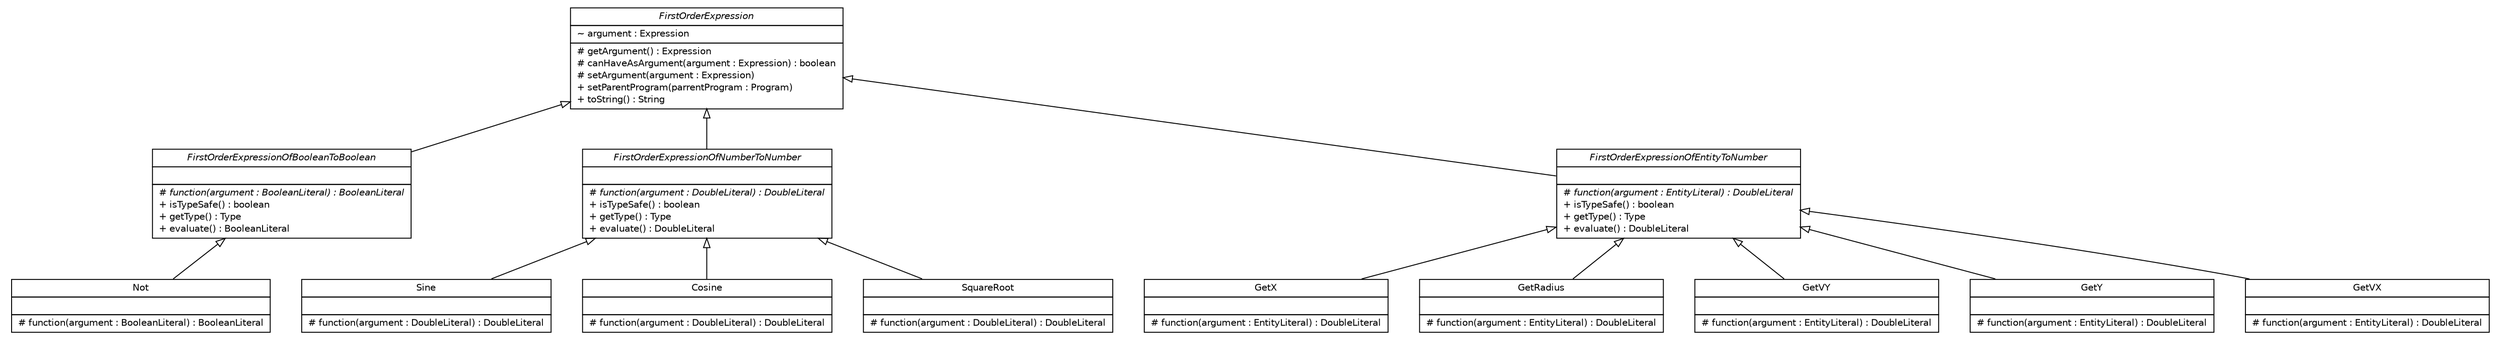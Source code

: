 #!/usr/local/bin/dot
#
# Class diagram 
# Generated by UMLGraph version R5_6 (http://www.umlgraph.org/)
#

digraph G {
	edge [fontname="Helvetica",fontsize=10,labelfontname="Helvetica",labelfontsize=10];
	node [fontname="Helvetica",fontsize=10,shape=plaintext];
	nodesep=0.25;
	ranksep=0.5;
	// model.programs.parsing.language.expression.first_order.GetX
	c1187 [label=<<table title="model.programs.parsing.language.expression.first_order.GetX" border="0" cellborder="1" cellspacing="0" cellpadding="2" port="p" href="./GetX.html">
		<tr><td><table border="0" cellspacing="0" cellpadding="1">
<tr><td align="center" balign="center"> GetX </td></tr>
		</table></td></tr>
		<tr><td><table border="0" cellspacing="0" cellpadding="1">
<tr><td align="left" balign="left">  </td></tr>
		</table></td></tr>
		<tr><td><table border="0" cellspacing="0" cellpadding="1">
<tr><td align="left" balign="left"> # function(argument : EntityLiteral) : DoubleLiteral </td></tr>
		</table></td></tr>
		</table>>, URL="./GetX.html", fontname="Helvetica", fontcolor="black", fontsize=10.0];
	// model.programs.parsing.language.expression.first_order.Sine
	c1188 [label=<<table title="model.programs.parsing.language.expression.first_order.Sine" border="0" cellborder="1" cellspacing="0" cellpadding="2" port="p" href="./Sine.html">
		<tr><td><table border="0" cellspacing="0" cellpadding="1">
<tr><td align="center" balign="center"> Sine </td></tr>
		</table></td></tr>
		<tr><td><table border="0" cellspacing="0" cellpadding="1">
<tr><td align="left" balign="left">  </td></tr>
		</table></td></tr>
		<tr><td><table border="0" cellspacing="0" cellpadding="1">
<tr><td align="left" balign="left"> # function(argument : DoubleLiteral) : DoubleLiteral </td></tr>
		</table></td></tr>
		</table>>, URL="./Sine.html", fontname="Helvetica", fontcolor="black", fontsize=10.0];
	// model.programs.parsing.language.expression.first_order.FirstOrderExpressionOfBooleanToBoolean
	c1189 [label=<<table title="model.programs.parsing.language.expression.first_order.FirstOrderExpressionOfBooleanToBoolean" border="0" cellborder="1" cellspacing="0" cellpadding="2" port="p" href="./FirstOrderExpressionOfBooleanToBoolean.html">
		<tr><td><table border="0" cellspacing="0" cellpadding="1">
<tr><td align="center" balign="center"><font face="Helvetica-Oblique"> FirstOrderExpressionOfBooleanToBoolean </font></td></tr>
		</table></td></tr>
		<tr><td><table border="0" cellspacing="0" cellpadding="1">
<tr><td align="left" balign="left">  </td></tr>
		</table></td></tr>
		<tr><td><table border="0" cellspacing="0" cellpadding="1">
<tr><td align="left" balign="left"><font face="Helvetica-Oblique" point-size="10.0"> # function(argument : BooleanLiteral) : BooleanLiteral </font></td></tr>
<tr><td align="left" balign="left"> + isTypeSafe() : boolean </td></tr>
<tr><td align="left" balign="left"> + getType() : Type </td></tr>
<tr><td align="left" balign="left"> + evaluate() : BooleanLiteral </td></tr>
		</table></td></tr>
		</table>>, URL="./FirstOrderExpressionOfBooleanToBoolean.html", fontname="Helvetica", fontcolor="black", fontsize=10.0];
	// model.programs.parsing.language.expression.first_order.GetRadius
	c1190 [label=<<table title="model.programs.parsing.language.expression.first_order.GetRadius" border="0" cellborder="1" cellspacing="0" cellpadding="2" port="p" href="./GetRadius.html">
		<tr><td><table border="0" cellspacing="0" cellpadding="1">
<tr><td align="center" balign="center"> GetRadius </td></tr>
		</table></td></tr>
		<tr><td><table border="0" cellspacing="0" cellpadding="1">
<tr><td align="left" balign="left">  </td></tr>
		</table></td></tr>
		<tr><td><table border="0" cellspacing="0" cellpadding="1">
<tr><td align="left" balign="left"> # function(argument : EntityLiteral) : DoubleLiteral </td></tr>
		</table></td></tr>
		</table>>, URL="./GetRadius.html", fontname="Helvetica", fontcolor="black", fontsize=10.0];
	// model.programs.parsing.language.expression.first_order.GetVY
	c1191 [label=<<table title="model.programs.parsing.language.expression.first_order.GetVY" border="0" cellborder="1" cellspacing="0" cellpadding="2" port="p" href="./GetVY.html">
		<tr><td><table border="0" cellspacing="0" cellpadding="1">
<tr><td align="center" balign="center"> GetVY </td></tr>
		</table></td></tr>
		<tr><td><table border="0" cellspacing="0" cellpadding="1">
<tr><td align="left" balign="left">  </td></tr>
		</table></td></tr>
		<tr><td><table border="0" cellspacing="0" cellpadding="1">
<tr><td align="left" balign="left"> # function(argument : EntityLiteral) : DoubleLiteral </td></tr>
		</table></td></tr>
		</table>>, URL="./GetVY.html", fontname="Helvetica", fontcolor="black", fontsize=10.0];
	// model.programs.parsing.language.expression.first_order.Cosine
	c1192 [label=<<table title="model.programs.parsing.language.expression.first_order.Cosine" border="0" cellborder="1" cellspacing="0" cellpadding="2" port="p" href="./Cosine.html">
		<tr><td><table border="0" cellspacing="0" cellpadding="1">
<tr><td align="center" balign="center"> Cosine </td></tr>
		</table></td></tr>
		<tr><td><table border="0" cellspacing="0" cellpadding="1">
<tr><td align="left" balign="left">  </td></tr>
		</table></td></tr>
		<tr><td><table border="0" cellspacing="0" cellpadding="1">
<tr><td align="left" balign="left"> # function(argument : DoubleLiteral) : DoubleLiteral </td></tr>
		</table></td></tr>
		</table>>, URL="./Cosine.html", fontname="Helvetica", fontcolor="black", fontsize=10.0];
	// model.programs.parsing.language.expression.first_order.GetY
	c1193 [label=<<table title="model.programs.parsing.language.expression.first_order.GetY" border="0" cellborder="1" cellspacing="0" cellpadding="2" port="p" href="./GetY.html">
		<tr><td><table border="0" cellspacing="0" cellpadding="1">
<tr><td align="center" balign="center"> GetY </td></tr>
		</table></td></tr>
		<tr><td><table border="0" cellspacing="0" cellpadding="1">
<tr><td align="left" balign="left">  </td></tr>
		</table></td></tr>
		<tr><td><table border="0" cellspacing="0" cellpadding="1">
<tr><td align="left" balign="left"> # function(argument : EntityLiteral) : DoubleLiteral </td></tr>
		</table></td></tr>
		</table>>, URL="./GetY.html", fontname="Helvetica", fontcolor="black", fontsize=10.0];
	// model.programs.parsing.language.expression.first_order.FirstOrderExpression
	c1194 [label=<<table title="model.programs.parsing.language.expression.first_order.FirstOrderExpression" border="0" cellborder="1" cellspacing="0" cellpadding="2" port="p" href="./FirstOrderExpression.html">
		<tr><td><table border="0" cellspacing="0" cellpadding="1">
<tr><td align="center" balign="center"><font face="Helvetica-Oblique"> FirstOrderExpression </font></td></tr>
		</table></td></tr>
		<tr><td><table border="0" cellspacing="0" cellpadding="1">
<tr><td align="left" balign="left"> ~ argument : Expression </td></tr>
		</table></td></tr>
		<tr><td><table border="0" cellspacing="0" cellpadding="1">
<tr><td align="left" balign="left"> # getArgument() : Expression </td></tr>
<tr><td align="left" balign="left"> # canHaveAsArgument(argument : Expression) : boolean </td></tr>
<tr><td align="left" balign="left"> # setArgument(argument : Expression) </td></tr>
<tr><td align="left" balign="left"> + setParentProgram(parrentProgram : Program) </td></tr>
<tr><td align="left" balign="left"> + toString() : String </td></tr>
		</table></td></tr>
		</table>>, URL="./FirstOrderExpression.html", fontname="Helvetica", fontcolor="black", fontsize=10.0];
	// model.programs.parsing.language.expression.first_order.FirstOrderExpressionOfNumberToNumber
	c1195 [label=<<table title="model.programs.parsing.language.expression.first_order.FirstOrderExpressionOfNumberToNumber" border="0" cellborder="1" cellspacing="0" cellpadding="2" port="p" href="./FirstOrderExpressionOfNumberToNumber.html">
		<tr><td><table border="0" cellspacing="0" cellpadding="1">
<tr><td align="center" balign="center"><font face="Helvetica-Oblique"> FirstOrderExpressionOfNumberToNumber </font></td></tr>
		</table></td></tr>
		<tr><td><table border="0" cellspacing="0" cellpadding="1">
<tr><td align="left" balign="left">  </td></tr>
		</table></td></tr>
		<tr><td><table border="0" cellspacing="0" cellpadding="1">
<tr><td align="left" balign="left"><font face="Helvetica-Oblique" point-size="10.0"> # function(argument : DoubleLiteral) : DoubleLiteral </font></td></tr>
<tr><td align="left" balign="left"> + isTypeSafe() : boolean </td></tr>
<tr><td align="left" balign="left"> + getType() : Type </td></tr>
<tr><td align="left" balign="left"> + evaluate() : DoubleLiteral </td></tr>
		</table></td></tr>
		</table>>, URL="./FirstOrderExpressionOfNumberToNumber.html", fontname="Helvetica", fontcolor="black", fontsize=10.0];
	// model.programs.parsing.language.expression.first_order.SquareRoot
	c1196 [label=<<table title="model.programs.parsing.language.expression.first_order.SquareRoot" border="0" cellborder="1" cellspacing="0" cellpadding="2" port="p" href="./SquareRoot.html">
		<tr><td><table border="0" cellspacing="0" cellpadding="1">
<tr><td align="center" balign="center"> SquareRoot </td></tr>
		</table></td></tr>
		<tr><td><table border="0" cellspacing="0" cellpadding="1">
<tr><td align="left" balign="left">  </td></tr>
		</table></td></tr>
		<tr><td><table border="0" cellspacing="0" cellpadding="1">
<tr><td align="left" balign="left"> # function(argument : DoubleLiteral) : DoubleLiteral </td></tr>
		</table></td></tr>
		</table>>, URL="./SquareRoot.html", fontname="Helvetica", fontcolor="black", fontsize=10.0];
	// model.programs.parsing.language.expression.first_order.FirstOrderExpressionOfEntityToNumber
	c1197 [label=<<table title="model.programs.parsing.language.expression.first_order.FirstOrderExpressionOfEntityToNumber" border="0" cellborder="1" cellspacing="0" cellpadding="2" port="p" href="./FirstOrderExpressionOfEntityToNumber.html">
		<tr><td><table border="0" cellspacing="0" cellpadding="1">
<tr><td align="center" balign="center"><font face="Helvetica-Oblique"> FirstOrderExpressionOfEntityToNumber </font></td></tr>
		</table></td></tr>
		<tr><td><table border="0" cellspacing="0" cellpadding="1">
<tr><td align="left" balign="left">  </td></tr>
		</table></td></tr>
		<tr><td><table border="0" cellspacing="0" cellpadding="1">
<tr><td align="left" balign="left"><font face="Helvetica-Oblique" point-size="10.0"> # function(argument : EntityLiteral) : DoubleLiteral </font></td></tr>
<tr><td align="left" balign="left"> + isTypeSafe() : boolean </td></tr>
<tr><td align="left" balign="left"> + getType() : Type </td></tr>
<tr><td align="left" balign="left"> + evaluate() : DoubleLiteral </td></tr>
		</table></td></tr>
		</table>>, URL="./FirstOrderExpressionOfEntityToNumber.html", fontname="Helvetica", fontcolor="black", fontsize=10.0];
	// model.programs.parsing.language.expression.first_order.Not
	c1198 [label=<<table title="model.programs.parsing.language.expression.first_order.Not" border="0" cellborder="1" cellspacing="0" cellpadding="2" port="p" href="./Not.html">
		<tr><td><table border="0" cellspacing="0" cellpadding="1">
<tr><td align="center" balign="center"> Not </td></tr>
		</table></td></tr>
		<tr><td><table border="0" cellspacing="0" cellpadding="1">
<tr><td align="left" balign="left">  </td></tr>
		</table></td></tr>
		<tr><td><table border="0" cellspacing="0" cellpadding="1">
<tr><td align="left" balign="left"> # function(argument : BooleanLiteral) : BooleanLiteral </td></tr>
		</table></td></tr>
		</table>>, URL="./Not.html", fontname="Helvetica", fontcolor="black", fontsize=10.0];
	// model.programs.parsing.language.expression.first_order.GetVX
	c1199 [label=<<table title="model.programs.parsing.language.expression.first_order.GetVX" border="0" cellborder="1" cellspacing="0" cellpadding="2" port="p" href="./GetVX.html">
		<tr><td><table border="0" cellspacing="0" cellpadding="1">
<tr><td align="center" balign="center"> GetVX </td></tr>
		</table></td></tr>
		<tr><td><table border="0" cellspacing="0" cellpadding="1">
<tr><td align="left" balign="left">  </td></tr>
		</table></td></tr>
		<tr><td><table border="0" cellspacing="0" cellpadding="1">
<tr><td align="left" balign="left"> # function(argument : EntityLiteral) : DoubleLiteral </td></tr>
		</table></td></tr>
		</table>>, URL="./GetVX.html", fontname="Helvetica", fontcolor="black", fontsize=10.0];
	//model.programs.parsing.language.expression.first_order.GetX extends model.programs.parsing.language.expression.first_order.FirstOrderExpressionOfEntityToNumber
	c1197:p -> c1187:p [dir=back,arrowtail=empty];
	//model.programs.parsing.language.expression.first_order.Sine extends model.programs.parsing.language.expression.first_order.FirstOrderExpressionOfNumberToNumber
	c1195:p -> c1188:p [dir=back,arrowtail=empty];
	//model.programs.parsing.language.expression.first_order.FirstOrderExpressionOfBooleanToBoolean extends model.programs.parsing.language.expression.first_order.FirstOrderExpression
	c1194:p -> c1189:p [dir=back,arrowtail=empty];
	//model.programs.parsing.language.expression.first_order.GetRadius extends model.programs.parsing.language.expression.first_order.FirstOrderExpressionOfEntityToNumber
	c1197:p -> c1190:p [dir=back,arrowtail=empty];
	//model.programs.parsing.language.expression.first_order.GetVY extends model.programs.parsing.language.expression.first_order.FirstOrderExpressionOfEntityToNumber
	c1197:p -> c1191:p [dir=back,arrowtail=empty];
	//model.programs.parsing.language.expression.first_order.Cosine extends model.programs.parsing.language.expression.first_order.FirstOrderExpressionOfNumberToNumber
	c1195:p -> c1192:p [dir=back,arrowtail=empty];
	//model.programs.parsing.language.expression.first_order.GetY extends model.programs.parsing.language.expression.first_order.FirstOrderExpressionOfEntityToNumber
	c1197:p -> c1193:p [dir=back,arrowtail=empty];
	//model.programs.parsing.language.expression.first_order.FirstOrderExpressionOfNumberToNumber extends model.programs.parsing.language.expression.first_order.FirstOrderExpression
	c1194:p -> c1195:p [dir=back,arrowtail=empty];
	//model.programs.parsing.language.expression.first_order.SquareRoot extends model.programs.parsing.language.expression.first_order.FirstOrderExpressionOfNumberToNumber
	c1195:p -> c1196:p [dir=back,arrowtail=empty];
	//model.programs.parsing.language.expression.first_order.FirstOrderExpressionOfEntityToNumber extends model.programs.parsing.language.expression.first_order.FirstOrderExpression
	c1194:p -> c1197:p [dir=back,arrowtail=empty];
	//model.programs.parsing.language.expression.first_order.Not extends model.programs.parsing.language.expression.first_order.FirstOrderExpressionOfBooleanToBoolean
	c1189:p -> c1198:p [dir=back,arrowtail=empty];
	//model.programs.parsing.language.expression.first_order.GetVX extends model.programs.parsing.language.expression.first_order.FirstOrderExpressionOfEntityToNumber
	c1197:p -> c1199:p [dir=back,arrowtail=empty];
}


